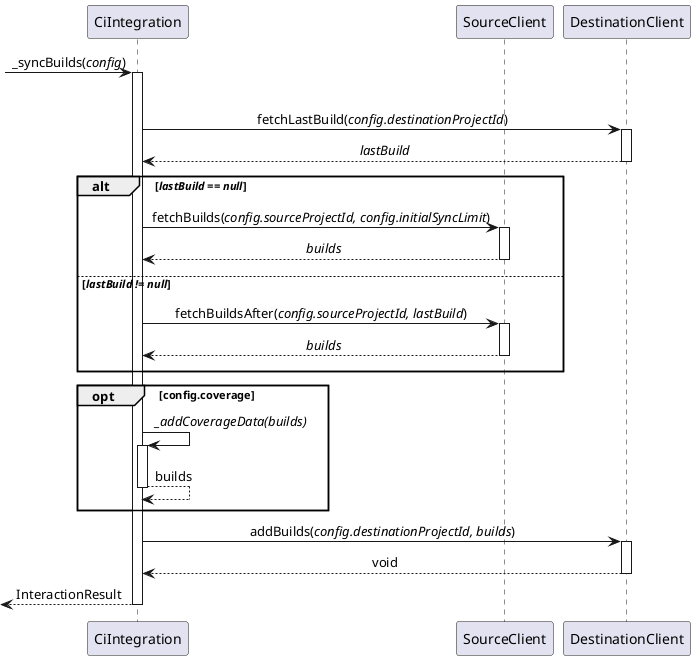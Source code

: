 @startuml resync_in_progress_sequence_diagram
'https://plantuml.com/sequence-diagram

skinparam SequenceMessageAlignment center

participant CiIntegration
participant SourceClient
participant DestinationClient

?-> CiIntegration ++ : _syncBuilds(//config//)
|||
CiIntegration -> DestinationClient ++ : fetchLastBuild(//config.destinationProjectId//)
return //lastBuild//

alt //lastBuild == null//
    ||8||
    CiIntegration -> SourceClient ++: fetchBuilds(//config.sourceProjectId, config.initialSyncLimit//)
    return //builds//
    ||8||
else  //lastBuild != null//
    ||8||
    CiIntegration -> SourceClient ++: fetchBuildsAfter(//config.sourceProjectId, lastBuild//)
    return //builds//
    ||8||
end

opt config.coverage
    ||8||
    CiIntegration -> CiIntegration ++ : //_addCoverageData(builds)//
    return builds
    ||8||
end

CiIntegration -> DestinationClient ++ : addBuilds(//config.destinationProjectId, builds//)
return void

return InteractionResult

@enduml
